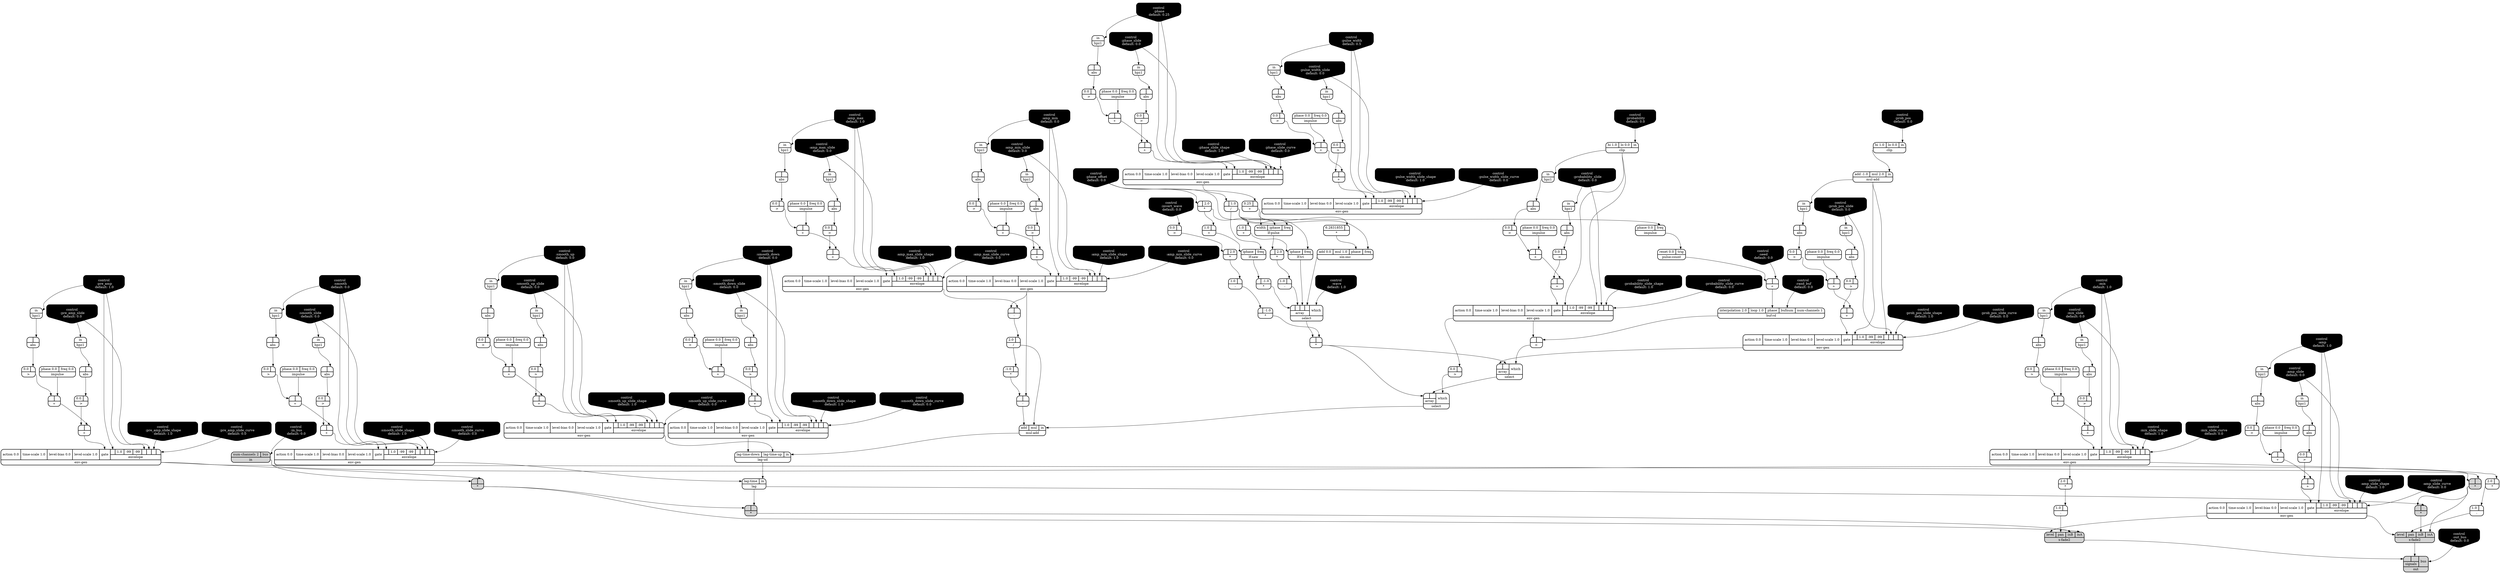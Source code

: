 digraph synthdef {
105 [label = "{{ <b> |<a> 2.0} |<__UG_NAME__>* }" style="bold, rounded" shape=record rankdir=LR];
107 [label = "{{ <b> |<a> -1.0} |<__UG_NAME__>* }" style="bold, rounded" shape=record rankdir=LR];
108 [label = "{{ <b> |<a> 2.0} |<__UG_NAME__>* }" style="bold, rounded" shape=record rankdir=LR];
111 [label = "{{ <b> |<a> -1.0} |<__UG_NAME__>* }" style="bold, rounded" shape=record rankdir=LR];
112 [label = "{{ <b> |<a> 2.0} |<__UG_NAME__>* }" style="bold, rounded" shape=record rankdir=LR];
117 [label = "{{ <b> 6.2831855|<a> } |<__UG_NAME__>* }" style="bold, rounded" shape=record rankdir=LR];
120 [label = "{{ <b> |<a> } |<__UG_NAME__>* }" style="bold, rounded" shape=record rankdir=LR];
152 [label = "{{ <b> -1.0|<a> } |<__UG_NAME__>* }" style="bold, rounded" shape=record rankdir=LR];
198 [label = "{{ <b> |<a> } |<__UG_NAME__>* }" style="filled, bold, rounded"  shape=record rankdir=LR];
204 [label = "{{ <b> 2.0|<a> } |<__UG_NAME__>* }" style="bold, rounded" shape=record rankdir=LR];
213 [label = "{{ <b> 2.0|<a> } |<__UG_NAME__>* }" style="bold, rounded" shape=record rankdir=LR];
217 [label = "{{ <b> |<a> } |<__UG_NAME__>* }" style="filled, bold, rounded"  shape=record rankdir=LR];
218 [label = "{{ <b> |<a> } |<__UG_NAME__>* }" style="filled, bold, rounded"  shape=record rankdir=LR];
221 [label = "{{ <b> |<a> } |<__UG_NAME__>* }" style="filled, bold, rounded"  shape=record rankdir=LR];
62 [label = "{{ <b> |<a> } |<__UG_NAME__>+ }" style="bold, rounded" shape=record rankdir=LR];
66 [label = "{{ <b> |<a> } |<__UG_NAME__>+ }" style="bold, rounded" shape=record rankdir=LR];
73 [label = "{{ <b> |<a> } |<__UG_NAME__>+ }" style="bold, rounded" shape=record rankdir=LR];
77 [label = "{{ <b> |<a> } |<__UG_NAME__>+ }" style="bold, rounded" shape=record rankdir=LR];
86 [label = "{{ <b> |<a> } |<__UG_NAME__>+ }" style="bold, rounded" shape=record rankdir=LR];
90 [label = "{{ <b> |<a> } |<__UG_NAME__>+ }" style="bold, rounded" shape=record rankdir=LR];
97 [label = "{{ <b> |<a> } |<__UG_NAME__>+ }" style="bold, rounded" shape=record rankdir=LR];
101 [label = "{{ <b> |<a> } |<__UG_NAME__>+ }" style="bold, rounded" shape=record rankdir=LR];
109 [label = "{{ <b> 1.0|<a> } |<__UG_NAME__>+ }" style="bold, rounded" shape=record rankdir=LR];
114 [label = "{{ <b> 1.0|<a> } |<__UG_NAME__>+ }" style="bold, rounded" shape=record rankdir=LR];
116 [label = "{{ <b> 0.25|<a> } |<__UG_NAME__>+ }" style="bold, rounded" shape=record rankdir=LR];
123 [label = "{{ <b> |<a> } |<__UG_NAME__>+ }" style="bold, rounded" shape=record rankdir=LR];
132 [label = "{{ <b> |<a> } |<__UG_NAME__>+ }" style="bold, rounded" shape=record rankdir=LR];
136 [label = "{{ <b> |<a> } |<__UG_NAME__>+ }" style="bold, rounded" shape=record rankdir=LR];
144 [label = "{{ <b> |<a> } |<__UG_NAME__>+ }" style="bold, rounded" shape=record rankdir=LR];
148 [label = "{{ <b> |<a> } |<__UG_NAME__>+ }" style="bold, rounded" shape=record rankdir=LR];
158 [label = "{{ <b> |<a> } |<__UG_NAME__>+ }" style="bold, rounded" shape=record rankdir=LR];
162 [label = "{{ <b> |<a> } |<__UG_NAME__>+ }" style="bold, rounded" shape=record rankdir=LR];
167 [label = "{{ <b> |<a> } |<__UG_NAME__>+ }" style="bold, rounded" shape=record rankdir=LR];
171 [label = "{{ <b> |<a> } |<__UG_NAME__>+ }" style="bold, rounded" shape=record rankdir=LR];
178 [label = "{{ <b> |<a> } |<__UG_NAME__>+ }" style="bold, rounded" shape=record rankdir=LR];
186 [label = "{{ <b> |<a> } |<__UG_NAME__>+ }" style="bold, rounded" shape=record rankdir=LR];
190 [label = "{{ <b> |<a> } |<__UG_NAME__>+ }" style="bold, rounded" shape=record rankdir=LR];
192 [label = "{{ <b> |<a> } |<__UG_NAME__>+ }" style="bold, rounded" shape=record rankdir=LR];
193 [label = "{{ <b> |<a> } |<__UG_NAME__>+ }" style="bold, rounded" shape=record rankdir=LR];
202 [label = "{{ <b> |<a> } |<__UG_NAME__>+ }" style="bold, rounded" shape=record rankdir=LR];
210 [label = "{{ <b> |<a> } |<__UG_NAME__>+ }" style="bold, rounded" shape=record rankdir=LR];
216 [label = "{{ <b> |<a> } |<__UG_NAME__>+ }" style="bold, rounded" shape=record rankdir=LR];
106 [label = "{{ <b> 1.0|<a> } |<__UG_NAME__>- }" style="bold, rounded" shape=record rankdir=LR];
113 [label = "{{ <b> 1.0|<a> } |<__UG_NAME__>- }" style="bold, rounded" shape=record rankdir=LR];
150 [label = "{{ <b> |<a> } |<__UG_NAME__>- }" style="bold, rounded" shape=record rankdir=LR];
153 [label = "{{ <b> |<a> } |<__UG_NAME__>- }" style="bold, rounded" shape=record rankdir=LR];
205 [label = "{{ <b> 1.0|<a> } |<__UG_NAME__>- }" style="bold, rounded" shape=record rankdir=LR];
214 [label = "{{ <b> 1.0|<a> } |<__UG_NAME__>- }" style="bold, rounded" shape=record rankdir=LR];
68 [label = "{{ <b> |<a> 1.0} |<__UG_NAME__>/ }" style="bold, rounded" shape=record rankdir=LR];
151 [label = "{{ <b> 2.0|<a> } |<__UG_NAME__>/ }" style="bold, rounded" shape=record rankdir=LR];
125 [label = "{{ <b> |<a> } |<__UG_NAME__>\< }" style="bold, rounded" shape=record rankdir=LR];
57 [label = "{{ <b> 0.0|<a> } |<__UG_NAME__>\> }" style="bold, rounded" shape=record rankdir=LR];
61 [label = "{{ <b> 0.0|<a> } |<__UG_NAME__>\> }" style="bold, rounded" shape=record rankdir=LR];
65 [label = "{{ <b> 0.0|<a> } |<__UG_NAME__>\> }" style="bold, rounded" shape=record rankdir=LR];
72 [label = "{{ <b> 0.0|<a> } |<__UG_NAME__>\> }" style="bold, rounded" shape=record rankdir=LR];
76 [label = "{{ <b> 0.0|<a> } |<__UG_NAME__>\> }" style="bold, rounded" shape=record rankdir=LR];
85 [label = "{{ <b> 0.0|<a> } |<__UG_NAME__>\> }" style="bold, rounded" shape=record rankdir=LR];
89 [label = "{{ <b> 0.0|<a> } |<__UG_NAME__>\> }" style="bold, rounded" shape=record rankdir=LR];
96 [label = "{{ <b> 0.0|<a> } |<__UG_NAME__>\> }" style="bold, rounded" shape=record rankdir=LR];
100 [label = "{{ <b> 0.0|<a> } |<__UG_NAME__>\> }" style="bold, rounded" shape=record rankdir=LR];
103 [label = "{{ <b> 0.0|<a> } |<__UG_NAME__>\> }" style="bold, rounded" shape=record rankdir=LR];
104 [label = "{{ <b> 0.0|<a> } |<__UG_NAME__>\> }" style="bold, rounded" shape=record rankdir=LR];
131 [label = "{{ <b> 0.0|<a> } |<__UG_NAME__>\> }" style="bold, rounded" shape=record rankdir=LR];
135 [label = "{{ <b> 0.0|<a> } |<__UG_NAME__>\> }" style="bold, rounded" shape=record rankdir=LR];
143 [label = "{{ <b> 0.0|<a> } |<__UG_NAME__>\> }" style="bold, rounded" shape=record rankdir=LR];
147 [label = "{{ <b> 0.0|<a> } |<__UG_NAME__>\> }" style="bold, rounded" shape=record rankdir=LR];
157 [label = "{{ <b> 0.0|<a> } |<__UG_NAME__>\> }" style="bold, rounded" shape=record rankdir=LR];
161 [label = "{{ <b> 0.0|<a> } |<__UG_NAME__>\> }" style="bold, rounded" shape=record rankdir=LR];
166 [label = "{{ <b> 0.0|<a> } |<__UG_NAME__>\> }" style="bold, rounded" shape=record rankdir=LR];
170 [label = "{{ <b> 0.0|<a> } |<__UG_NAME__>\> }" style="bold, rounded" shape=record rankdir=LR];
177 [label = "{{ <b> 0.0|<a> } |<__UG_NAME__>\> }" style="bold, rounded" shape=record rankdir=LR];
181 [label = "{{ <b> 0.0|<a> } |<__UG_NAME__>\> }" style="bold, rounded" shape=record rankdir=LR];
185 [label = "{{ <b> 0.0|<a> } |<__UG_NAME__>\> }" style="bold, rounded" shape=record rankdir=LR];
189 [label = "{{ <b> 0.0|<a> } |<__UG_NAME__>\> }" style="bold, rounded" shape=record rankdir=LR];
201 [label = "{{ <b> 0.0|<a> } |<__UG_NAME__>\> }" style="bold, rounded" shape=record rankdir=LR];
209 [label = "{{ <b> 0.0|<a> } |<__UG_NAME__>\> }" style="bold, rounded" shape=record rankdir=LR];
215 [label = "{{ <b> 0.0|<a> } |<__UG_NAME__>\> }" style="bold, rounded" shape=record rankdir=LR];
56 [label = "{{ <b> |<a> } |<__UG_NAME__>abs }" style="bold, rounded" shape=record rankdir=LR];
60 [label = "{{ <b> |<a> } |<__UG_NAME__>abs }" style="bold, rounded" shape=record rankdir=LR];
64 [label = "{{ <b> |<a> } |<__UG_NAME__>abs }" style="bold, rounded" shape=record rankdir=LR];
71 [label = "{{ <b> |<a> } |<__UG_NAME__>abs }" style="bold, rounded" shape=record rankdir=LR];
75 [label = "{{ <b> |<a> } |<__UG_NAME__>abs }" style="bold, rounded" shape=record rankdir=LR];
82 [label = "{{ <b> |<a> } |<__UG_NAME__>abs }" style="bold, rounded" shape=record rankdir=LR];
84 [label = "{{ <b> |<a> } |<__UG_NAME__>abs }" style="bold, rounded" shape=record rankdir=LR];
88 [label = "{{ <b> |<a> } |<__UG_NAME__>abs }" style="bold, rounded" shape=record rankdir=LR];
95 [label = "{{ <b> |<a> } |<__UG_NAME__>abs }" style="bold, rounded" shape=record rankdir=LR];
99 [label = "{{ <b> |<a> } |<__UG_NAME__>abs }" style="bold, rounded" shape=record rankdir=LR];
130 [label = "{{ <b> |<a> } |<__UG_NAME__>abs }" style="bold, rounded" shape=record rankdir=LR];
134 [label = "{{ <b> |<a> } |<__UG_NAME__>abs }" style="bold, rounded" shape=record rankdir=LR];
142 [label = "{{ <b> |<a> } |<__UG_NAME__>abs }" style="bold, rounded" shape=record rankdir=LR];
146 [label = "{{ <b> |<a> } |<__UG_NAME__>abs }" style="bold, rounded" shape=record rankdir=LR];
160 [label = "{{ <b> |<a> } |<__UG_NAME__>abs }" style="bold, rounded" shape=record rankdir=LR];
165 [label = "{{ <b> |<a> } |<__UG_NAME__>abs }" style="bold, rounded" shape=record rankdir=LR];
169 [label = "{{ <b> |<a> } |<__UG_NAME__>abs }" style="bold, rounded" shape=record rankdir=LR];
176 [label = "{{ <b> |<a> } |<__UG_NAME__>abs }" style="bold, rounded" shape=record rankdir=LR];
180 [label = "{{ <b> |<a> } |<__UG_NAME__>abs }" style="bold, rounded" shape=record rankdir=LR];
184 [label = "{{ <b> |<a> } |<__UG_NAME__>abs }" style="bold, rounded" shape=record rankdir=LR];
188 [label = "{{ <b> |<a> } |<__UG_NAME__>abs }" style="bold, rounded" shape=record rankdir=LR];
200 [label = "{{ <b> |<a> } |<__UG_NAME__>abs }" style="bold, rounded" shape=record rankdir=LR];
208 [label = "{{ <b> |<a> } |<__UG_NAME__>abs }" style="bold, rounded" shape=record rankdir=LR];
212 [label = "{{ <b> |<a> } |<__UG_NAME__>abs }" style="bold, rounded" shape=record rankdir=LR];
124 [label = "{{ <interpolation> interpolation 2.0|<loop> loop 1.0|<phase> phase|<bufnum> bufnum|<num____channels> num-channels 1} |<__UG_NAME__>buf-rd }" style="bold, rounded" shape=record rankdir=LR];
93 [label = "{{ <hi> hi 1.0|<lo> lo 0.0|<in> in} |<__UG_NAME__>clip }" style="bold, rounded" shape=record rankdir=LR];
127 [label = "{{ <hi> hi 1.0|<lo> lo 0.0|<in> in} |<__UG_NAME__>clip }" style="bold, rounded" shape=record rankdir=LR];
0 [label = "control
 :amp
 default: 1.0" shape=invhouse style="rounded, filled, bold" fillcolor=black fontcolor=white ]; 
1 [label = "control
 :amp_slide
 default: 0.0" shape=invhouse style="rounded, filled, bold" fillcolor=black fontcolor=white ]; 
2 [label = "control
 :amp_slide_shape
 default: 1.0" shape=invhouse style="rounded, filled, bold" fillcolor=black fontcolor=white ]; 
3 [label = "control
 :amp_slide_curve
 default: 0.0" shape=invhouse style="rounded, filled, bold" fillcolor=black fontcolor=white ]; 
4 [label = "control
 :mix
 default: 1.0" shape=invhouse style="rounded, filled, bold" fillcolor=black fontcolor=white ]; 
5 [label = "control
 :mix_slide
 default: 0.0" shape=invhouse style="rounded, filled, bold" fillcolor=black fontcolor=white ]; 
6 [label = "control
 :mix_slide_shape
 default: 1.0" shape=invhouse style="rounded, filled, bold" fillcolor=black fontcolor=white ]; 
7 [label = "control
 :mix_slide_curve
 default: 0.0" shape=invhouse style="rounded, filled, bold" fillcolor=black fontcolor=white ]; 
8 [label = "control
 :pre_amp
 default: 1.0" shape=invhouse style="rounded, filled, bold" fillcolor=black fontcolor=white ]; 
9 [label = "control
 :pre_amp_slide
 default: 0.0" shape=invhouse style="rounded, filled, bold" fillcolor=black fontcolor=white ]; 
10 [label = "control
 :pre_amp_slide_shape
 default: 1.0" shape=invhouse style="rounded, filled, bold" fillcolor=black fontcolor=white ]; 
11 [label = "control
 :pre_amp_slide_curve
 default: 0.0" shape=invhouse style="rounded, filled, bold" fillcolor=black fontcolor=white ]; 
12 [label = "control
 :phase
 default: 0.25" shape=invhouse style="rounded, filled, bold" fillcolor=black fontcolor=white ]; 
13 [label = "control
 :phase_slide
 default: 0.0" shape=invhouse style="rounded, filled, bold" fillcolor=black fontcolor=white ]; 
14 [label = "control
 :phase_slide_shape
 default: 1.0" shape=invhouse style="rounded, filled, bold" fillcolor=black fontcolor=white ]; 
15 [label = "control
 :phase_slide_curve
 default: 0.0" shape=invhouse style="rounded, filled, bold" fillcolor=black fontcolor=white ]; 
16 [label = "control
 :amp_min
 default: 0.0" shape=invhouse style="rounded, filled, bold" fillcolor=black fontcolor=white ]; 
17 [label = "control
 :amp_min_slide
 default: 0.0" shape=invhouse style="rounded, filled, bold" fillcolor=black fontcolor=white ]; 
18 [label = "control
 :amp_min_slide_shape
 default: 1.0" shape=invhouse style="rounded, filled, bold" fillcolor=black fontcolor=white ]; 
19 [label = "control
 :amp_min_slide_curve
 default: 0.0" shape=invhouse style="rounded, filled, bold" fillcolor=black fontcolor=white ]; 
20 [label = "control
 :amp_max
 default: 1.0" shape=invhouse style="rounded, filled, bold" fillcolor=black fontcolor=white ]; 
21 [label = "control
 :amp_max_slide
 default: 0.0" shape=invhouse style="rounded, filled, bold" fillcolor=black fontcolor=white ]; 
22 [label = "control
 :amp_max_slide_shape
 default: 1.0" shape=invhouse style="rounded, filled, bold" fillcolor=black fontcolor=white ]; 
23 [label = "control
 :amp_max_slide_curve
 default: 0.0" shape=invhouse style="rounded, filled, bold" fillcolor=black fontcolor=white ]; 
24 [label = "control
 :pulse_width
 default: 0.5" shape=invhouse style="rounded, filled, bold" fillcolor=black fontcolor=white ]; 
25 [label = "control
 :pulse_width_slide
 default: 0.0" shape=invhouse style="rounded, filled, bold" fillcolor=black fontcolor=white ]; 
26 [label = "control
 :pulse_width_slide_shape
 default: 1.0" shape=invhouse style="rounded, filled, bold" fillcolor=black fontcolor=white ]; 
27 [label = "control
 :pulse_width_slide_curve
 default: 0.0" shape=invhouse style="rounded, filled, bold" fillcolor=black fontcolor=white ]; 
28 [label = "control
 :smooth
 default: 0.0" shape=invhouse style="rounded, filled, bold" fillcolor=black fontcolor=white ]; 
29 [label = "control
 :smooth_slide
 default: 0.0" shape=invhouse style="rounded, filled, bold" fillcolor=black fontcolor=white ]; 
30 [label = "control
 :smooth_slide_shape
 default: 1.0" shape=invhouse style="rounded, filled, bold" fillcolor=black fontcolor=white ]; 
31 [label = "control
 :smooth_slide_curve
 default: 0.0" shape=invhouse style="rounded, filled, bold" fillcolor=black fontcolor=white ]; 
32 [label = "control
 :smooth_up
 default: 0.0" shape=invhouse style="rounded, filled, bold" fillcolor=black fontcolor=white ]; 
33 [label = "control
 :smooth_up_slide
 default: 0.0" shape=invhouse style="rounded, filled, bold" fillcolor=black fontcolor=white ]; 
34 [label = "control
 :smooth_up_slide_shape
 default: 1.0" shape=invhouse style="rounded, filled, bold" fillcolor=black fontcolor=white ]; 
35 [label = "control
 :smooth_up_slide_curve
 default: 0.0" shape=invhouse style="rounded, filled, bold" fillcolor=black fontcolor=white ]; 
36 [label = "control
 :smooth_down
 default: 0.0" shape=invhouse style="rounded, filled, bold" fillcolor=black fontcolor=white ]; 
37 [label = "control
 :smooth_down_slide
 default: 0.0" shape=invhouse style="rounded, filled, bold" fillcolor=black fontcolor=white ]; 
38 [label = "control
 :smooth_down_slide_shape
 default: 1.0" shape=invhouse style="rounded, filled, bold" fillcolor=black fontcolor=white ]; 
39 [label = "control
 :smooth_down_slide_curve
 default: 0.0" shape=invhouse style="rounded, filled, bold" fillcolor=black fontcolor=white ]; 
40 [label = "control
 :probability
 default: 0.0" shape=invhouse style="rounded, filled, bold" fillcolor=black fontcolor=white ]; 
41 [label = "control
 :probability_slide
 default: 0.0" shape=invhouse style="rounded, filled, bold" fillcolor=black fontcolor=white ]; 
42 [label = "control
 :probability_slide_shape
 default: 1.0" shape=invhouse style="rounded, filled, bold" fillcolor=black fontcolor=white ]; 
43 [label = "control
 :probability_slide_curve
 default: 0.0" shape=invhouse style="rounded, filled, bold" fillcolor=black fontcolor=white ]; 
44 [label = "control
 :prob_pos
 default: 0.0" shape=invhouse style="rounded, filled, bold" fillcolor=black fontcolor=white ]; 
45 [label = "control
 :prob_pos_slide
 default: 0.0" shape=invhouse style="rounded, filled, bold" fillcolor=black fontcolor=white ]; 
46 [label = "control
 :prob_pos_slide_shape
 default: 1.0" shape=invhouse style="rounded, filled, bold" fillcolor=black fontcolor=white ]; 
47 [label = "control
 :prob_pos_slide_curve
 default: 0.0" shape=invhouse style="rounded, filled, bold" fillcolor=black fontcolor=white ]; 
48 [label = "control
 :phase_offset
 default: 0.0" shape=invhouse style="rounded, filled, bold" fillcolor=black fontcolor=white ]; 
49 [label = "control
 :wave
 default: 1.0" shape=invhouse style="rounded, filled, bold" fillcolor=black fontcolor=white ]; 
50 [label = "control
 :invert_wave
 default: 0.0" shape=invhouse style="rounded, filled, bold" fillcolor=black fontcolor=white ]; 
51 [label = "control
 :seed
 default: 0.0" shape=invhouse style="rounded, filled, bold" fillcolor=black fontcolor=white ]; 
52 [label = "control
 :rand_buf
 default: 0.0" shape=invhouse style="rounded, filled, bold" fillcolor=black fontcolor=white ]; 
53 [label = "control
 :in_bus
 default: 0.0" shape=invhouse style="rounded, filled, bold" fillcolor=black fontcolor=white ]; 
54 [label = "control
 :out_bus
 default: 0.0" shape=invhouse style="rounded, filled, bold" fillcolor=black fontcolor=white ]; 
67 [label = "{{ <action> action 0.0|<time____scale> time-scale 1.0|<level____bias> level-bias 0.0|<level____scale> level-scale 1.0|<gate> gate|{{<envelope___control___0>|1.0|-99|-99|<envelope___control___4>|<envelope___control___5>|<envelope___control___6>|<envelope___control___7>}|envelope}} |<__UG_NAME__>env-gen }" style="bold, rounded" shape=record rankdir=LR];
78 [label = "{{ <action> action 0.0|<time____scale> time-scale 1.0|<level____bias> level-bias 0.0|<level____scale> level-scale 1.0|<gate> gate|{{<envelope___control___0>|1.0|-99|-99|<envelope___control___4>|<envelope___control___5>|<envelope___control___6>|<envelope___control___7>}|envelope}} |<__UG_NAME__>env-gen }" style="bold, rounded" shape=record rankdir=LR];
91 [label = "{{ <action> action 0.0|<time____scale> time-scale 1.0|<level____bias> level-bias 0.0|<level____scale> level-scale 1.0|<gate> gate|{{<envelope___control___0>|1.0|-99|-99|<envelope___control___4>|<envelope___control___5>|<envelope___control___6>|<envelope___control___7>}|envelope}} |<__UG_NAME__>env-gen }" style="bold, rounded" shape=record rankdir=LR];
102 [label = "{{ <action> action 0.0|<time____scale> time-scale 1.0|<level____bias> level-bias 0.0|<level____scale> level-scale 1.0|<gate> gate|{{<envelope___clip___0>|1.0|-99|-99|<envelope___clip___4>|<envelope___control___5>|<envelope___control___6>|<envelope___control___7>}|envelope}} |<__UG_NAME__>env-gen }" style="bold, rounded" shape=record rankdir=LR];
137 [label = "{{ <action> action 0.0|<time____scale> time-scale 1.0|<level____bias> level-bias 0.0|<level____scale> level-scale 1.0|<gate> gate|{{<envelope___mul____add___0>|1.0|-99|-99|<envelope___mul____add___4>|<envelope___control___5>|<envelope___control___6>|<envelope___control___7>}|envelope}} |<__UG_NAME__>env-gen }" style="bold, rounded" shape=record rankdir=LR];
149 [label = "{{ <action> action 0.0|<time____scale> time-scale 1.0|<level____bias> level-bias 0.0|<level____scale> level-scale 1.0|<gate> gate|{{<envelope___control___0>|1.0|-99|-99|<envelope___control___4>|<envelope___control___5>|<envelope___control___6>|<envelope___control___7>}|envelope}} |<__UG_NAME__>env-gen }" style="bold, rounded" shape=record rankdir=LR];
163 [label = "{{ <action> action 0.0|<time____scale> time-scale 1.0|<level____bias> level-bias 0.0|<level____scale> level-scale 1.0|<gate> gate|{{<envelope___control___0>|1.0|-99|-99|<envelope___control___4>|<envelope___control___5>|<envelope___control___6>|<envelope___control___7>}|envelope}} |<__UG_NAME__>env-gen }" style="bold, rounded" shape=record rankdir=LR];
172 [label = "{{ <action> action 0.0|<time____scale> time-scale 1.0|<level____bias> level-bias 0.0|<level____scale> level-scale 1.0|<gate> gate|{{<envelope___control___0>|1.0|-99|-99|<envelope___control___4>|<envelope___control___5>|<envelope___control___6>|<envelope___control___7>}|envelope}} |<__UG_NAME__>env-gen }" style="bold, rounded" shape=record rankdir=LR];
194 [label = "{{ <action> action 0.0|<time____scale> time-scale 1.0|<level____bias> level-bias 0.0|<level____scale> level-scale 1.0|<gate> gate|{{<envelope___control___0>|1.0|-99|-99|<envelope___control___4>|<envelope___control___5>|<envelope___control___6>|<envelope___control___7>}|envelope}} |<__UG_NAME__>env-gen }" style="bold, rounded" shape=record rankdir=LR];
196 [label = "{{ <action> action 0.0|<time____scale> time-scale 1.0|<level____bias> level-bias 0.0|<level____scale> level-scale 1.0|<gate> gate|{{<envelope___control___0>|1.0|-99|-99|<envelope___control___4>|<envelope___control___5>|<envelope___control___6>|<envelope___control___7>}|envelope}} |<__UG_NAME__>env-gen }" style="bold, rounded" shape=record rankdir=LR];
203 [label = "{{ <action> action 0.0|<time____scale> time-scale 1.0|<level____bias> level-bias 0.0|<level____scale> level-scale 1.0|<gate> gate|{{<envelope___control___0>|1.0|-99|-99|<envelope___control___4>|<envelope___control___5>|<envelope___control___6>|<envelope___control___7>}|envelope}} |<__UG_NAME__>env-gen }" style="bold, rounded" shape=record rankdir=LR];
219 [label = "{{ <action> action 0.0|<time____scale> time-scale 1.0|<level____bias> level-bias 0.0|<level____scale> level-scale 1.0|<gate> gate|{{<envelope___control___0>|1.0|-99|-99|<envelope___control___4>|<envelope___control___5>|<envelope___control___6>|<envelope___control___7>}|envelope}} |<__UG_NAME__>env-gen }" style="bold, rounded" shape=record rankdir=LR];
55 [label = "{{ <in> in} |<__UG_NAME__>hpz1 }" style="bold, rounded" shape=record rankdir=LR];
59 [label = "{{ <in> in} |<__UG_NAME__>hpz1 }" style="bold, rounded" shape=record rankdir=LR];
63 [label = "{{ <in> in} |<__UG_NAME__>hpz1 }" style="bold, rounded" shape=record rankdir=LR];
70 [label = "{{ <in> in} |<__UG_NAME__>hpz1 }" style="bold, rounded" shape=record rankdir=LR];
74 [label = "{{ <in> in} |<__UG_NAME__>hpz1 }" style="bold, rounded" shape=record rankdir=LR];
81 [label = "{{ <in> in} |<__UG_NAME__>hpz1 }" style="bold, rounded" shape=record rankdir=LR];
83 [label = "{{ <in> in} |<__UG_NAME__>hpz1 }" style="bold, rounded" shape=record rankdir=LR];
87 [label = "{{ <in> in} |<__UG_NAME__>hpz1 }" style="bold, rounded" shape=record rankdir=LR];
94 [label = "{{ <in> in} |<__UG_NAME__>hpz1 }" style="bold, rounded" shape=record rankdir=LR];
98 [label = "{{ <in> in} |<__UG_NAME__>hpz1 }" style="bold, rounded" shape=record rankdir=LR];
129 [label = "{{ <in> in} |<__UG_NAME__>hpz1 }" style="bold, rounded" shape=record rankdir=LR];
133 [label = "{{ <in> in} |<__UG_NAME__>hpz1 }" style="bold, rounded" shape=record rankdir=LR];
141 [label = "{{ <in> in} |<__UG_NAME__>hpz1 }" style="bold, rounded" shape=record rankdir=LR];
145 [label = "{{ <in> in} |<__UG_NAME__>hpz1 }" style="bold, rounded" shape=record rankdir=LR];
155 [label = "{{ <in> in} |<__UG_NAME__>hpz1 }" style="bold, rounded" shape=record rankdir=LR];
159 [label = "{{ <in> in} |<__UG_NAME__>hpz1 }" style="bold, rounded" shape=record rankdir=LR];
168 [label = "{{ <in> in} |<__UG_NAME__>hpz1 }" style="bold, rounded" shape=record rankdir=LR];
175 [label = "{{ <in> in} |<__UG_NAME__>hpz1 }" style="bold, rounded" shape=record rankdir=LR];
179 [label = "{{ <in> in} |<__UG_NAME__>hpz1 }" style="bold, rounded" shape=record rankdir=LR];
183 [label = "{{ <in> in} |<__UG_NAME__>hpz1 }" style="bold, rounded" shape=record rankdir=LR];
187 [label = "{{ <in> in} |<__UG_NAME__>hpz1 }" style="bold, rounded" shape=record rankdir=LR];
199 [label = "{{ <in> in} |<__UG_NAME__>hpz1 }" style="bold, rounded" shape=record rankdir=LR];
206 [label = "{{ <in> in} |<__UG_NAME__>hpz1 }" style="bold, rounded" shape=record rankdir=LR];
211 [label = "{{ <in> in} |<__UG_NAME__>hpz1 }" style="bold, rounded" shape=record rankdir=LR];
58 [label = "{{ <phase> phase 0.0|<freq> freq 0.0} |<__UG_NAME__>impulse }" style="bold, rounded" shape=record rankdir=LR];
69 [label = "{{ <phase> phase 0.0|<freq> freq 0.0} |<__UG_NAME__>impulse }" style="bold, rounded" shape=record rankdir=LR];
80 [label = "{{ <phase> phase 0.0|<freq> freq 0.0} |<__UG_NAME__>impulse }" style="bold, rounded" shape=record rankdir=LR];
92 [label = "{{ <phase> phase 0.0|<freq> freq 0.0} |<__UG_NAME__>impulse }" style="bold, rounded" shape=record rankdir=LR];
121 [label = "{{ <phase> phase 0.0|<freq> freq} |<__UG_NAME__>impulse }" style="bold, rounded" shape=record rankdir=LR];
126 [label = "{{ <phase> phase 0.0|<freq> freq 0.0} |<__UG_NAME__>impulse }" style="bold, rounded" shape=record rankdir=LR];
140 [label = "{{ <phase> phase 0.0|<freq> freq 0.0} |<__UG_NAME__>impulse }" style="bold, rounded" shape=record rankdir=LR];
156 [label = "{{ <phase> phase 0.0|<freq> freq 0.0} |<__UG_NAME__>impulse }" style="bold, rounded" shape=record rankdir=LR];
164 [label = "{{ <phase> phase 0.0|<freq> freq 0.0} |<__UG_NAME__>impulse }" style="bold, rounded" shape=record rankdir=LR];
174 [label = "{{ <phase> phase 0.0|<freq> freq 0.0} |<__UG_NAME__>impulse }" style="bold, rounded" shape=record rankdir=LR];
182 [label = "{{ <phase> phase 0.0|<freq> freq 0.0} |<__UG_NAME__>impulse }" style="bold, rounded" shape=record rankdir=LR];
191 [label = "{{ <phase> phase 0.0|<freq> freq 0.0} |<__UG_NAME__>impulse }" style="bold, rounded" shape=record rankdir=LR];
207 [label = "{{ <phase> phase 0.0|<freq> freq 0.0} |<__UG_NAME__>impulse }" style="bold, rounded" shape=record rankdir=LR];
197 [label = "{{ <num____channels> num-channels 2|<bus> bus} |<__UG_NAME__>in }" style="filled, bold, rounded"  shape=record rankdir=LR];
195 [label = "{{ <lag____time> lag-time|<in> in} |<__UG_NAME__>lag }" style="bold, rounded" shape=record rankdir=LR];
173 [label = "{{ <lag____time____down> lag-time-down|<lag____time____up> lag-time-up|<in> in} |<__UG_NAME__>lag-ud }" style="bold, rounded" shape=record rankdir=LR];
79 [label = "{{ <width> width|<iphase> iphase|<freq> freq} |<__UG_NAME__>lf-pulse }" style="bold, rounded" shape=record rankdir=LR];
110 [label = "{{ <iphase> iphase|<freq> freq} |<__UG_NAME__>lf-saw }" style="bold, rounded" shape=record rankdir=LR];
115 [label = "{{ <iphase> iphase|<freq> freq} |<__UG_NAME__>lf-tri }" style="bold, rounded" shape=record rankdir=LR];
128 [label = "{{ <add> add -1.0|<mul> mul 2.0|<in> in} |<__UG_NAME__>mul-add }" style="bold, rounded" shape=record rankdir=LR];
154 [label = "{{ <add> add|<mul> mul|<in> in} |<__UG_NAME__>mul-add }" style="bold, rounded" shape=record rankdir=LR];
223 [label = "{{ {{<signals___x____fade2___0>|<signals___x____fade2___1>}|signals}|<bus> bus} |<__UG_NAME__>out }" style="filled, bold, rounded"  shape=record rankdir=LR];
122 [label = "{{ <reset> reset 0.0|<trig> trig} |<__UG_NAME__>pulse-count }" style="bold, rounded" shape=record rankdir=LR];
119 [label = "{{ {{<array___binary____op____u____gen___0>|<array___binary____op____u____gen___1>|<array___lf____tri___2>|<array___sin____osc___3>}|array}|<which> which} |<__UG_NAME__>select }" style="bold, rounded" shape=record rankdir=LR];
138 [label = "{{ {{<array___env____gen___0>|<array___binary____op____u____gen___1>}|array}|<which> which} |<__UG_NAME__>select }" style="bold, rounded" shape=record rankdir=LR];
139 [label = "{{ {{<array___binary____op____u____gen___0>|<array___select___1>}|array}|<which> which} |<__UG_NAME__>select }" style="bold, rounded" shape=record rankdir=LR];
118 [label = "{{ <add> add 0.0|<mul> mul 1.0|<phase> phase|<freq> freq} |<__UG_NAME__>sin-osc }" style="bold, rounded" shape=record rankdir=LR];
220 [label = "{{ <level> level|<pan> pan|<inb> inB|<ina> inA} |<__UG_NAME__>x-fade2 }" style="filled, bold, rounded"  shape=record rankdir=LR];
222 [label = "{{ <level> level|<pan> pan|<inb> inB|<ina> inA} |<__UG_NAME__>x-fade2 }" style="filled, bold, rounded"  shape=record rankdir=LR];

104:__UG_NAME__ -> 105:b ;
106:__UG_NAME__ -> 107:b ;
48:__UG_NAME__ -> 108:b ;
110:__UG_NAME__ -> 111:b ;
79:__UG_NAME__ -> 112:b ;
116:__UG_NAME__ -> 117:a ;
107:__UG_NAME__ -> 120:a ;
119:__UG_NAME__ -> 120:b ;
151:__UG_NAME__ -> 152:a ;
196:__UG_NAME__ -> 198:a ;
197:__UG_NAME__ -> 198:b ;
203:__UG_NAME__ -> 204:a ;
203:__UG_NAME__ -> 213:a ;
195:__UG_NAME__ -> 217:a ;
198:__UG_NAME__ -> 217:b ;
196:__UG_NAME__ -> 218:a ;
197:__UG_NAME__ -> 218:b ;
195:__UG_NAME__ -> 221:a ;
218:__UG_NAME__ -> 221:b ;
58:__UG_NAME__ -> 62:a ;
61:__UG_NAME__ -> 62:b ;
62:__UG_NAME__ -> 66:a ;
65:__UG_NAME__ -> 66:b ;
69:__UG_NAME__ -> 73:a ;
72:__UG_NAME__ -> 73:b ;
73:__UG_NAME__ -> 77:a ;
76:__UG_NAME__ -> 77:b ;
80:__UG_NAME__ -> 86:a ;
85:__UG_NAME__ -> 86:b ;
86:__UG_NAME__ -> 90:a ;
89:__UG_NAME__ -> 90:b ;
92:__UG_NAME__ -> 97:a ;
96:__UG_NAME__ -> 97:b ;
97:__UG_NAME__ -> 101:a ;
100:__UG_NAME__ -> 101:b ;
108:__UG_NAME__ -> 109:a ;
108:__UG_NAME__ -> 114:a ;
48:__UG_NAME__ -> 116:a ;
51:__UG_NAME__ -> 123:a ;
122:__UG_NAME__ -> 123:b ;
126:__UG_NAME__ -> 132:a ;
131:__UG_NAME__ -> 132:b ;
132:__UG_NAME__ -> 136:a ;
135:__UG_NAME__ -> 136:b ;
140:__UG_NAME__ -> 144:a ;
143:__UG_NAME__ -> 144:b ;
144:__UG_NAME__ -> 148:a ;
147:__UG_NAME__ -> 148:b ;
156:__UG_NAME__ -> 158:a ;
157:__UG_NAME__ -> 158:b ;
158:__UG_NAME__ -> 162:a ;
161:__UG_NAME__ -> 162:b ;
164:__UG_NAME__ -> 167:a ;
166:__UG_NAME__ -> 167:b ;
167:__UG_NAME__ -> 171:a ;
170:__UG_NAME__ -> 171:b ;
174:__UG_NAME__ -> 178:a ;
177:__UG_NAME__ -> 178:b ;
182:__UG_NAME__ -> 186:a ;
185:__UG_NAME__ -> 186:b ;
186:__UG_NAME__ -> 190:a ;
189:__UG_NAME__ -> 190:b ;
191:__UG_NAME__ -> 192:a ;
181:__UG_NAME__ -> 192:b ;
192:__UG_NAME__ -> 193:a ;
57:__UG_NAME__ -> 193:b ;
178:__UG_NAME__ -> 202:a ;
201:__UG_NAME__ -> 202:b ;
207:__UG_NAME__ -> 210:a ;
209:__UG_NAME__ -> 210:b ;
210:__UG_NAME__ -> 216:a ;
215:__UG_NAME__ -> 216:b ;
105:__UG_NAME__ -> 106:a ;
112:__UG_NAME__ -> 113:a ;
91:__UG_NAME__ -> 150:a ;
149:__UG_NAME__ -> 150:b ;
149:__UG_NAME__ -> 153:a ;
152:__UG_NAME__ -> 153:b ;
204:__UG_NAME__ -> 205:a ;
213:__UG_NAME__ -> 214:a ;
67:__UG_NAME__ -> 68:b ;
150:__UG_NAME__ -> 151:a ;
124:__UG_NAME__ -> 125:a ;
102:__UG_NAME__ -> 125:b ;
56:__UG_NAME__ -> 57:a ;
60:__UG_NAME__ -> 61:a ;
64:__UG_NAME__ -> 65:a ;
71:__UG_NAME__ -> 72:a ;
75:__UG_NAME__ -> 76:a ;
84:__UG_NAME__ -> 85:a ;
88:__UG_NAME__ -> 89:a ;
95:__UG_NAME__ -> 96:a ;
99:__UG_NAME__ -> 100:a ;
102:__UG_NAME__ -> 103:a ;
50:__UG_NAME__ -> 104:a ;
130:__UG_NAME__ -> 131:a ;
134:__UG_NAME__ -> 135:a ;
142:__UG_NAME__ -> 143:a ;
146:__UG_NAME__ -> 147:a ;
82:__UG_NAME__ -> 157:a ;
160:__UG_NAME__ -> 161:a ;
165:__UG_NAME__ -> 166:a ;
169:__UG_NAME__ -> 170:a ;
176:__UG_NAME__ -> 177:a ;
180:__UG_NAME__ -> 181:a ;
184:__UG_NAME__ -> 185:a ;
188:__UG_NAME__ -> 189:a ;
200:__UG_NAME__ -> 201:a ;
208:__UG_NAME__ -> 209:a ;
212:__UG_NAME__ -> 215:a ;
55:__UG_NAME__ -> 56:a ;
59:__UG_NAME__ -> 60:a ;
63:__UG_NAME__ -> 64:a ;
70:__UG_NAME__ -> 71:a ;
74:__UG_NAME__ -> 75:a ;
81:__UG_NAME__ -> 82:a ;
83:__UG_NAME__ -> 84:a ;
87:__UG_NAME__ -> 88:a ;
94:__UG_NAME__ -> 95:a ;
98:__UG_NAME__ -> 99:a ;
129:__UG_NAME__ -> 130:a ;
133:__UG_NAME__ -> 134:a ;
141:__UG_NAME__ -> 142:a ;
145:__UG_NAME__ -> 146:a ;
159:__UG_NAME__ -> 160:a ;
155:__UG_NAME__ -> 165:a ;
168:__UG_NAME__ -> 169:a ;
175:__UG_NAME__ -> 176:a ;
179:__UG_NAME__ -> 180:a ;
183:__UG_NAME__ -> 184:a ;
187:__UG_NAME__ -> 188:a ;
199:__UG_NAME__ -> 200:a ;
206:__UG_NAME__ -> 208:a ;
211:__UG_NAME__ -> 212:a ;
52:__UG_NAME__ -> 124:bufnum ;
123:__UG_NAME__ -> 124:phase ;
40:__UG_NAME__ -> 93:in ;
44:__UG_NAME__ -> 127:in ;
12:__UG_NAME__ -> 67:envelope___control___0 ;
12:__UG_NAME__ -> 67:envelope___control___4 ;
13:__UG_NAME__ -> 67:envelope___control___5 ;
14:__UG_NAME__ -> 67:envelope___control___6 ;
15:__UG_NAME__ -> 67:envelope___control___7 ;
66:__UG_NAME__ -> 67:gate ;
24:__UG_NAME__ -> 78:envelope___control___0 ;
24:__UG_NAME__ -> 78:envelope___control___4 ;
25:__UG_NAME__ -> 78:envelope___control___5 ;
26:__UG_NAME__ -> 78:envelope___control___6 ;
27:__UG_NAME__ -> 78:envelope___control___7 ;
77:__UG_NAME__ -> 78:gate ;
20:__UG_NAME__ -> 91:envelope___control___0 ;
20:__UG_NAME__ -> 91:envelope___control___4 ;
21:__UG_NAME__ -> 91:envelope___control___5 ;
22:__UG_NAME__ -> 91:envelope___control___6 ;
23:__UG_NAME__ -> 91:envelope___control___7 ;
90:__UG_NAME__ -> 91:gate ;
93:__UG_NAME__ -> 102:envelope___clip___0 ;
93:__UG_NAME__ -> 102:envelope___clip___4 ;
41:__UG_NAME__ -> 102:envelope___control___5 ;
42:__UG_NAME__ -> 102:envelope___control___6 ;
43:__UG_NAME__ -> 102:envelope___control___7 ;
101:__UG_NAME__ -> 102:gate ;
128:__UG_NAME__ -> 137:envelope___mul____add___0 ;
128:__UG_NAME__ -> 137:envelope___mul____add___4 ;
45:__UG_NAME__ -> 137:envelope___control___5 ;
46:__UG_NAME__ -> 137:envelope___control___6 ;
47:__UG_NAME__ -> 137:envelope___control___7 ;
136:__UG_NAME__ -> 137:gate ;
16:__UG_NAME__ -> 149:envelope___control___0 ;
16:__UG_NAME__ -> 149:envelope___control___4 ;
17:__UG_NAME__ -> 149:envelope___control___5 ;
18:__UG_NAME__ -> 149:envelope___control___6 ;
19:__UG_NAME__ -> 149:envelope___control___7 ;
148:__UG_NAME__ -> 149:gate ;
32:__UG_NAME__ -> 163:envelope___control___0 ;
32:__UG_NAME__ -> 163:envelope___control___4 ;
33:__UG_NAME__ -> 163:envelope___control___5 ;
34:__UG_NAME__ -> 163:envelope___control___6 ;
35:__UG_NAME__ -> 163:envelope___control___7 ;
162:__UG_NAME__ -> 163:gate ;
36:__UG_NAME__ -> 172:envelope___control___0 ;
36:__UG_NAME__ -> 172:envelope___control___4 ;
37:__UG_NAME__ -> 172:envelope___control___5 ;
38:__UG_NAME__ -> 172:envelope___control___6 ;
39:__UG_NAME__ -> 172:envelope___control___7 ;
171:__UG_NAME__ -> 172:gate ;
28:__UG_NAME__ -> 194:envelope___control___0 ;
28:__UG_NAME__ -> 194:envelope___control___4 ;
29:__UG_NAME__ -> 194:envelope___control___5 ;
30:__UG_NAME__ -> 194:envelope___control___6 ;
31:__UG_NAME__ -> 194:envelope___control___7 ;
193:__UG_NAME__ -> 194:gate ;
8:__UG_NAME__ -> 196:envelope___control___0 ;
8:__UG_NAME__ -> 196:envelope___control___4 ;
9:__UG_NAME__ -> 196:envelope___control___5 ;
10:__UG_NAME__ -> 196:envelope___control___6 ;
11:__UG_NAME__ -> 196:envelope___control___7 ;
190:__UG_NAME__ -> 196:gate ;
4:__UG_NAME__ -> 203:envelope___control___0 ;
4:__UG_NAME__ -> 203:envelope___control___4 ;
5:__UG_NAME__ -> 203:envelope___control___5 ;
6:__UG_NAME__ -> 203:envelope___control___6 ;
7:__UG_NAME__ -> 203:envelope___control___7 ;
202:__UG_NAME__ -> 203:gate ;
0:__UG_NAME__ -> 219:envelope___control___0 ;
0:__UG_NAME__ -> 219:envelope___control___4 ;
1:__UG_NAME__ -> 219:envelope___control___5 ;
2:__UG_NAME__ -> 219:envelope___control___6 ;
3:__UG_NAME__ -> 219:envelope___control___7 ;
216:__UG_NAME__ -> 219:gate ;
29:__UG_NAME__ -> 55:in ;
12:__UG_NAME__ -> 59:in ;
13:__UG_NAME__ -> 63:in ;
24:__UG_NAME__ -> 70:in ;
25:__UG_NAME__ -> 74:in ;
32:__UG_NAME__ -> 81:in ;
20:__UG_NAME__ -> 83:in ;
21:__UG_NAME__ -> 87:in ;
93:__UG_NAME__ -> 94:in ;
41:__UG_NAME__ -> 98:in ;
128:__UG_NAME__ -> 129:in ;
45:__UG_NAME__ -> 133:in ;
16:__UG_NAME__ -> 141:in ;
17:__UG_NAME__ -> 145:in ;
36:__UG_NAME__ -> 155:in ;
33:__UG_NAME__ -> 159:in ;
37:__UG_NAME__ -> 168:in ;
4:__UG_NAME__ -> 175:in ;
28:__UG_NAME__ -> 179:in ;
8:__UG_NAME__ -> 183:in ;
9:__UG_NAME__ -> 187:in ;
5:__UG_NAME__ -> 199:in ;
0:__UG_NAME__ -> 206:in ;
1:__UG_NAME__ -> 211:in ;
68:__UG_NAME__ -> 121:freq ;
53:__UG_NAME__ -> 197:bus ;
173:__UG_NAME__ -> 195:in ;
194:__UG_NAME__ -> 195:lag____time ;
154:__UG_NAME__ -> 173:in ;
163:__UG_NAME__ -> 173:lag____time____up ;
172:__UG_NAME__ -> 173:lag____time____down ;
68:__UG_NAME__ -> 79:freq ;
48:__UG_NAME__ -> 79:iphase ;
78:__UG_NAME__ -> 79:width ;
68:__UG_NAME__ -> 110:freq ;
109:__UG_NAME__ -> 110:iphase ;
68:__UG_NAME__ -> 115:freq ;
114:__UG_NAME__ -> 115:iphase ;
127:__UG_NAME__ -> 128:in ;
139:__UG_NAME__ -> 154:in ;
151:__UG_NAME__ -> 154:mul ;
153:__UG_NAME__ -> 154:add ;
54:__UG_NAME__ -> 223:bus ;
220:__UG_NAME__ -> 223:signals___x____fade2___0 ;
222:__UG_NAME__ -> 223:signals___x____fade2___1 ;
121:__UG_NAME__ -> 122:trig ;
49:__UG_NAME__ -> 119:which ;
111:__UG_NAME__ -> 119:array___binary____op____u____gen___0 ;
113:__UG_NAME__ -> 119:array___binary____op____u____gen___1 ;
115:__UG_NAME__ -> 119:array___lf____tri___2 ;
118:__UG_NAME__ -> 119:array___sin____osc___3 ;
125:__UG_NAME__ -> 138:which ;
137:__UG_NAME__ -> 138:array___env____gen___0 ;
120:__UG_NAME__ -> 138:array___binary____op____u____gen___1 ;
103:__UG_NAME__ -> 139:which ;
120:__UG_NAME__ -> 139:array___binary____op____u____gen___0 ;
138:__UG_NAME__ -> 139:array___select___1 ;
68:__UG_NAME__ -> 118:freq ;
117:__UG_NAME__ -> 118:phase ;
198:__UG_NAME__ -> 220:ina ;
217:__UG_NAME__ -> 220:inb ;
214:__UG_NAME__ -> 220:pan ;
219:__UG_NAME__ -> 220:level ;
218:__UG_NAME__ -> 222:ina ;
221:__UG_NAME__ -> 222:inb ;
205:__UG_NAME__ -> 222:pan ;
219:__UG_NAME__ -> 222:level ;

}